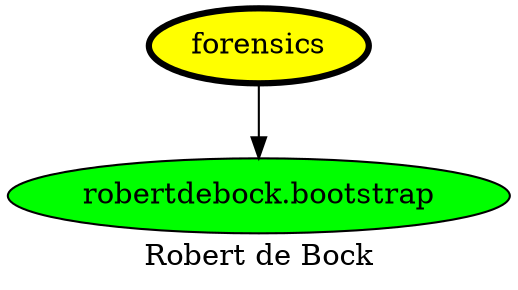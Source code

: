 digraph PhiloDilemma {
  label = "Robert de Bock" ;
  overlap=false
  {
    "forensics" [fillcolor=yellow style=filled penwidth=3]
    "robertdebock.bootstrap" [fillcolor=green style=filled]
  }
  "forensics" -> "robertdebock.bootstrap"
}

